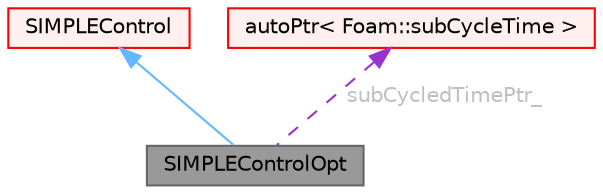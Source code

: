 digraph "SIMPLEControlOpt"
{
 // LATEX_PDF_SIZE
  bgcolor="transparent";
  edge [fontname=Helvetica,fontsize=10,labelfontname=Helvetica,labelfontsize=10];
  node [fontname=Helvetica,fontsize=10,shape=box,height=0.2,width=0.4];
  Node1 [id="Node000001",label="SIMPLEControlOpt",height=0.2,width=0.4,color="gray40", fillcolor="grey60", style="filled", fontcolor="black",tooltip="SIMPLE control class for optimisation runs. Each time is sub-cycled and corresponds to one optimisati..."];
  Node2 -> Node1 [id="edge1_Node000001_Node000002",dir="back",color="steelblue1",style="solid",tooltip=" "];
  Node2 [id="Node000002",label="SIMPLEControl",height=0.2,width=0.4,color="red", fillcolor="#FFF0F0", style="filled",URL="$classFoam_1_1SIMPLEControl.html",tooltip="SIMPLE control class to supply convergence information/checks for the SIMPLE loop."];
  Node64 -> Node1 [id="edge2_Node000001_Node000064",dir="back",color="darkorchid3",style="dashed",tooltip=" ",label=" subCycledTimePtr_",fontcolor="grey" ];
  Node64 [id="Node000064",label="autoPtr\< Foam::subCycleTime \>",height=0.2,width=0.4,color="red", fillcolor="#FFF0F0", style="filled",URL="$classFoam_1_1autoPtr.html",tooltip=" "];
}
